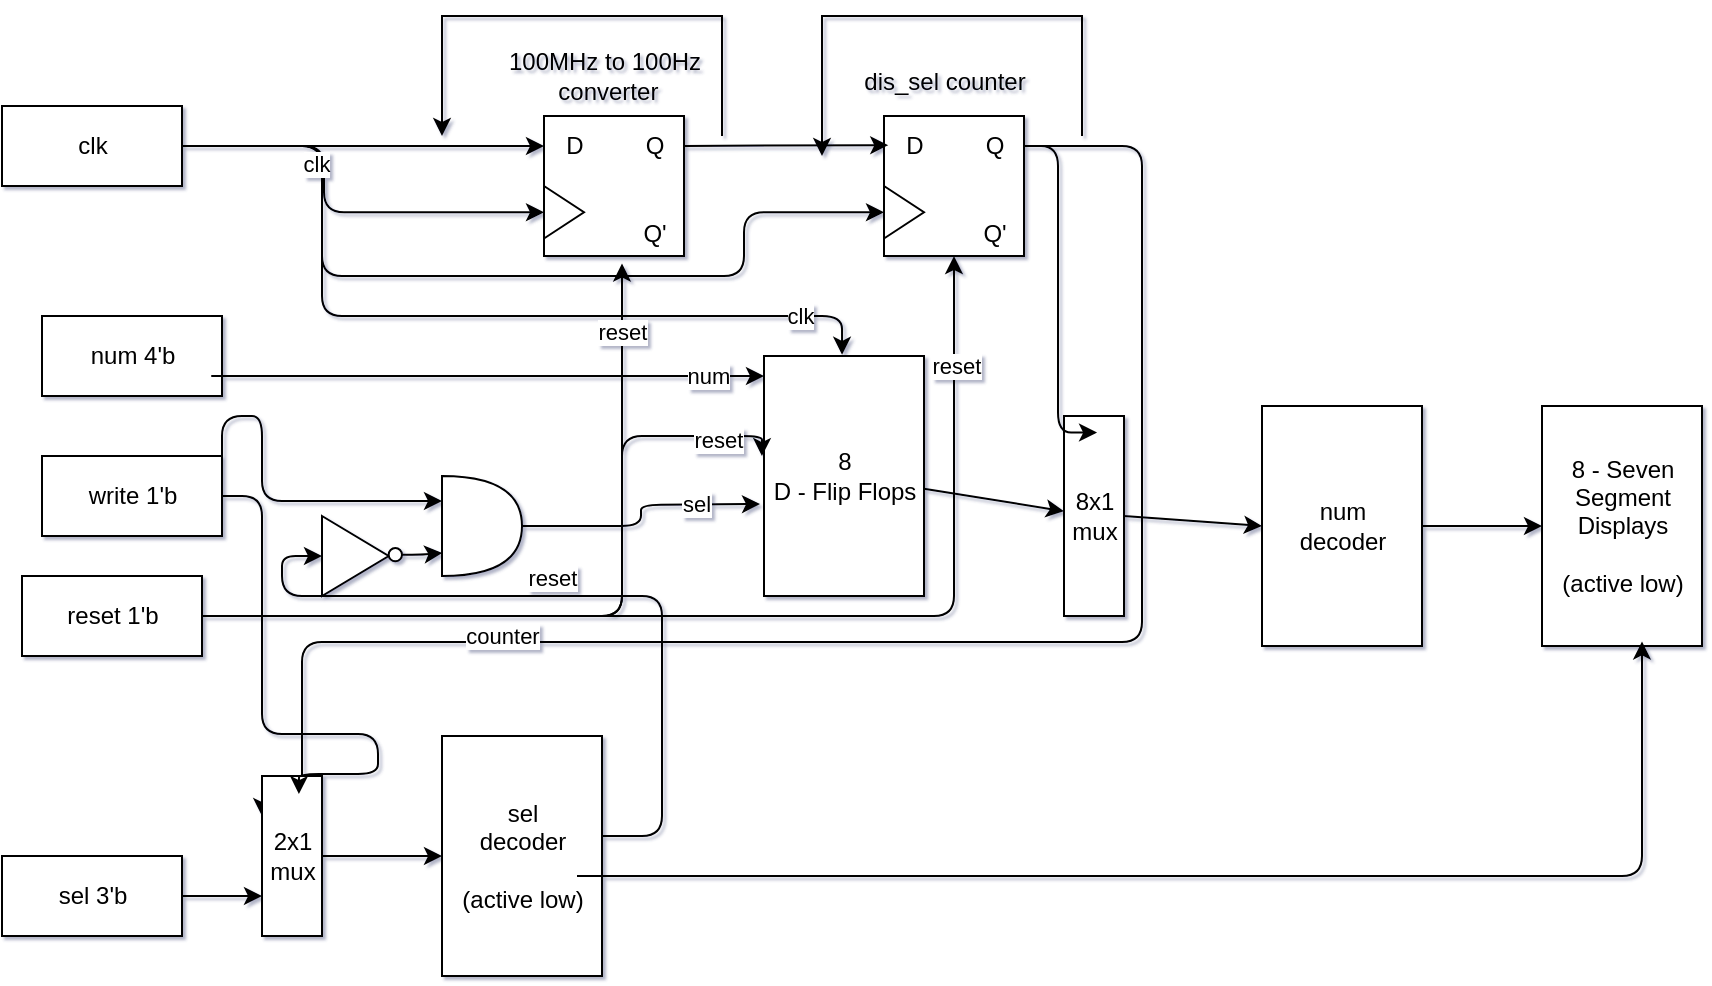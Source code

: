 <mxfile version="26.1.0">
  <diagram id="mV6JEWCJ66KR-k56K3II" name="Circuit">
    <mxGraphModel dx="794" dy="446" grid="1" gridSize="10" guides="1" tooltips="1" connect="1" arrows="1" fold="1" page="1" pageScale="1" pageWidth="1000" pageHeight="1000" background="#FFFFFF" math="0" shadow="1">
      <root>
        <mxCell id="0" />
        <mxCell id="1" parent="0" />
        <mxCell id="2" value="num&lt;div&gt;decoder&lt;/div&gt;" style="externalPins=0;recursiveResize=0;shadow=0;dashed=0;align=center;html=1;strokeWidth=1;shape=mxgraph.rtl.abstract.entity;container=1;collapsible=0;kind=sequential;drawPins=0;left=3;right=2;bottom=0;top=0;" parent="1" vertex="1">
          <mxGeometry x="770" y="395" width="80" height="120" as="geometry" />
        </mxCell>
        <mxCell id="4" value="num 4&#39;b" style="externalPins=0;recursiveResize=0;shadow=0;dashed=0;align=center;html=1;strokeWidth=1;shape=mxgraph.rtl.abstract.entity;container=1;collapsible=0;kind=input;drawPins=0;left=0;right=1;bottom=0;top=0;" parent="1" vertex="1">
          <mxGeometry x="160" y="350" width="90" height="40" as="geometry" />
        </mxCell>
        <mxCell id="13" value="sel 3&#39;b" style="externalPins=0;recursiveResize=0;shadow=0;dashed=0;align=center;html=1;strokeWidth=1;shape=mxgraph.rtl.abstract.entity;container=1;collapsible=0;kind=input;drawPins=0;left=0;right=1;bottom=0;top=0;" parent="1" vertex="1">
          <mxGeometry x="140" y="620" width="90" height="40" as="geometry" />
        </mxCell>
        <mxCell id="14" value="write 1&#39;b" style="externalPins=0;recursiveResize=0;shadow=0;dashed=0;align=center;html=1;strokeWidth=1;shape=mxgraph.rtl.abstract.entity;container=1;collapsible=0;kind=input;drawPins=0;left=0;right=1;bottom=0;top=0;" parent="1" vertex="1">
          <mxGeometry x="160" y="420" width="90" height="40" as="geometry" />
        </mxCell>
        <mxCell id="62" style="edgeStyle=orthogonalEdgeStyle;html=1;exitX=0;exitY=0;exitDx=90;exitDy=20;exitPerimeter=0;" parent="1" source="17" target="59" edge="1">
          <mxGeometry relative="1" as="geometry">
            <Array as="points">
              <mxPoint x="170" y="265" />
            </Array>
          </mxGeometry>
        </mxCell>
        <mxCell id="63" style="edgeStyle=orthogonalEdgeStyle;html=1;exitX=0;exitY=0;exitDx=90;exitDy=20;exitPerimeter=0;entryX=0;entryY=0.5;entryDx=0;entryDy=0;" parent="1" source="17" target="58" edge="1">
          <mxGeometry relative="1" as="geometry">
            <Array as="points">
              <mxPoint x="301" y="265" />
              <mxPoint x="301" y="298" />
            </Array>
          </mxGeometry>
        </mxCell>
        <mxCell id="71" style="edgeStyle=orthogonalEdgeStyle;html=1;exitX=0;exitY=0;exitDx=90;exitDy=20;exitPerimeter=0;entryX=0;entryY=0.5;entryDx=0;entryDy=0;" parent="1" source="17" target="66" edge="1">
          <mxGeometry relative="1" as="geometry">
            <Array as="points">
              <mxPoint x="300" y="265" />
              <mxPoint x="300" y="330" />
              <mxPoint x="511" y="330" />
              <mxPoint x="511" y="298" />
            </Array>
          </mxGeometry>
        </mxCell>
        <mxCell id="17" value="clk" style="externalPins=0;recursiveResize=0;shadow=0;dashed=0;align=center;html=1;strokeWidth=1;shape=mxgraph.rtl.abstract.entity;container=1;collapsible=0;kind=input;drawPins=0;left=0;right=1;bottom=0;top=0;" parent="1" vertex="1">
          <mxGeometry x="140" y="245" width="90" height="40" as="geometry" />
        </mxCell>
        <mxCell id="83" style="edgeStyle=orthogonalEdgeStyle;html=1;" parent="1" source="18" target="61" edge="1">
          <mxGeometry relative="1" as="geometry">
            <Array as="points">
              <mxPoint x="450" y="500" />
            </Array>
          </mxGeometry>
        </mxCell>
        <mxCell id="105" value="reset" style="edgeLabel;html=1;align=center;verticalAlign=middle;resizable=0;points=[];" parent="83" vertex="1" connectable="0">
          <mxGeometry x="0.824" relative="1" as="geometry">
            <mxPoint as="offset" />
          </mxGeometry>
        </mxCell>
        <mxCell id="84" style="edgeStyle=orthogonalEdgeStyle;html=1;exitX=0;exitY=0;exitDx=90;exitDy=20;exitPerimeter=0;entryX=0.5;entryY=1;entryDx=0;entryDy=0;" parent="1" source="18" target="65" edge="1">
          <mxGeometry relative="1" as="geometry">
            <Array as="points">
              <mxPoint x="616" y="500" />
            </Array>
          </mxGeometry>
        </mxCell>
        <mxCell id="85" value="reset" style="edgeLabel;html=1;align=center;verticalAlign=middle;resizable=0;points=[];" parent="84" vertex="1" connectable="0">
          <mxGeometry x="0.803" y="-1" relative="1" as="geometry">
            <mxPoint as="offset" />
          </mxGeometry>
        </mxCell>
        <mxCell id="18" value="reset 1&#39;b" style="externalPins=0;recursiveResize=0;shadow=0;dashed=0;align=center;html=1;strokeWidth=1;shape=mxgraph.rtl.abstract.entity;container=1;collapsible=0;kind=input;drawPins=0;left=0;right=1;bottom=0;top=0;" parent="1" vertex="1">
          <mxGeometry x="150" y="480" width="90" height="40" as="geometry" />
        </mxCell>
        <mxCell id="94" style="edgeStyle=none;html=1;" parent="1" source="20" target="29" edge="1">
          <mxGeometry relative="1" as="geometry" />
        </mxCell>
        <UserObject label="&lt;div&gt;8&lt;/div&gt;D - Flip Flops" link="data:page/id,B0gr_-n1PJUmQjPBUHlx" id="20">
          <mxCell style="externalPins=0;recursiveResize=0;shadow=0;dashed=0;align=center;html=1;strokeWidth=1;shape=mxgraph.rtl.abstract.entity;container=1;collapsible=0;kind=sequential;drawPins=0;left=3;right=2;bottom=0;top=0;" parent="1" vertex="1">
            <mxGeometry x="521" y="370" width="80" height="120" as="geometry" />
          </mxCell>
        </UserObject>
        <mxCell id="S6z8eLisyDbPlA53Ll8W-21" style="edgeStyle=elbowEdgeStyle;html=1;entryX=0;entryY=0;entryDx=0;entryDy=30;entryPerimeter=0;" parent="1" edge="1">
          <mxGeometry relative="1" as="geometry">
            <Array as="points">
              <mxPoint x="240" y="350" />
            </Array>
            <mxPoint x="260" y="380" as="sourcePoint" />
            <mxPoint x="521" y="380" as="targetPoint" />
          </mxGeometry>
        </mxCell>
        <mxCell id="101" value="num" style="edgeLabel;html=1;align=center;verticalAlign=middle;resizable=0;points=[];" parent="S6z8eLisyDbPlA53Ll8W-21" vertex="1" connectable="0">
          <mxGeometry x="0.81" relative="1" as="geometry">
            <mxPoint as="offset" />
          </mxGeometry>
        </mxCell>
        <mxCell id="KVkHhzneAzvIdUAki2H4-21" style="edgeStyle=orthogonalEdgeStyle;html=1;exitX=0;exitY=0;exitDx=90;exitDy=20;exitPerimeter=0;entryX=0.488;entryY=-0.005;entryDx=0;entryDy=0;entryPerimeter=0;" parent="1" source="17" target="20" edge="1">
          <mxGeometry relative="1" as="geometry">
            <Array as="points">
              <mxPoint x="300" y="265" />
              <mxPoint x="300" y="350" />
              <mxPoint x="560" y="350" />
            </Array>
          </mxGeometry>
        </mxCell>
        <mxCell id="73" value="clk" style="edgeLabel;html=1;align=center;verticalAlign=middle;resizable=0;points=[];" parent="KVkHhzneAzvIdUAki2H4-21" vertex="1" connectable="0">
          <mxGeometry x="-0.638" y="-2" relative="1" as="geometry">
            <mxPoint x="-1" as="offset" />
          </mxGeometry>
        </mxCell>
        <mxCell id="104" value="clk" style="edgeLabel;html=1;align=center;verticalAlign=middle;resizable=0;points=[];" parent="KVkHhzneAzvIdUAki2H4-21" vertex="1" connectable="0">
          <mxGeometry x="0.811" y="-3" relative="1" as="geometry">
            <mxPoint y="-3" as="offset" />
          </mxGeometry>
        </mxCell>
        <mxCell id="KVkHhzneAzvIdUAki2H4-31" value="" style="group" parent="1" vertex="1" connectable="0">
          <mxGeometry x="300" y="450" width="40" height="40" as="geometry" />
        </mxCell>
        <mxCell id="KVkHhzneAzvIdUAki2H4-27" value="" style="triangle;whiteSpace=wrap;html=1;" parent="KVkHhzneAzvIdUAki2H4-31" vertex="1">
          <mxGeometry width="33.333" height="40" as="geometry" />
        </mxCell>
        <mxCell id="KVkHhzneAzvIdUAki2H4-30" value="" style="ellipse;whiteSpace=wrap;html=1;aspect=fixed;" parent="KVkHhzneAzvIdUAki2H4-31" vertex="1">
          <mxGeometry x="33.333" y="16" width="6.667" height="6.667" as="geometry" />
        </mxCell>
        <mxCell id="KVkHhzneAzvIdUAki2H4-38" value="&lt;div&gt;8 -&amp;nbsp;&lt;span style=&quot;background-color: transparent;&quot;&gt;Seven&lt;/span&gt;&lt;/div&gt;&lt;div&gt;Segment&lt;/div&gt;Displays&lt;div&gt;&lt;font color=&quot;#000000&quot;&gt;&lt;br&gt;&lt;/font&gt;&lt;div&gt;(active low)&lt;/div&gt;&lt;/div&gt;" style="externalPins=0;recursiveResize=0;shadow=0;dashed=0;align=center;html=1;strokeWidth=1;shape=mxgraph.rtl.abstract.entity;container=1;collapsible=0;kind=sequential;drawPins=0;left=3;right=2;bottom=0;top=0;" parent="1" vertex="1">
          <mxGeometry x="910" y="395" width="80" height="120" as="geometry" />
        </mxCell>
        <mxCell id="KVkHhzneAzvIdUAki2H4-46" style="edgeStyle=orthogonalEdgeStyle;html=1;exitX=0;exitY=0;exitDx=90;exitDy=20;exitPerimeter=0;entryX=0;entryY=0;entryDx=0;entryDy=60;entryPerimeter=0;" parent="1" source="13" target="107" edge="1">
          <mxGeometry relative="1" as="geometry">
            <mxPoint x="400" y="640" as="targetPoint" />
          </mxGeometry>
        </mxCell>
        <mxCell id="KVkHhzneAzvIdUAki2H4-50" style="edgeStyle=orthogonalEdgeStyle;html=1;exitX=0;exitY=0;exitDx=90;exitDy=20;exitPerimeter=0;entryX=-0.013;entryY=0.417;entryDx=0;entryDy=0;entryPerimeter=0;" parent="1" source="18" target="20" edge="1">
          <mxGeometry relative="1" as="geometry">
            <Array as="points">
              <mxPoint x="450" y="500" />
              <mxPoint x="450" y="410" />
            </Array>
          </mxGeometry>
        </mxCell>
        <mxCell id="88" value="reset" style="edgeLabel;html=1;align=center;verticalAlign=middle;resizable=0;points=[];" parent="KVkHhzneAzvIdUAki2H4-50" vertex="1" connectable="0">
          <mxGeometry x="0.596" relative="1" as="geometry">
            <mxPoint x="-39" y="71" as="offset" />
          </mxGeometry>
        </mxCell>
        <mxCell id="102" value="reset" style="edgeLabel;html=1;align=center;verticalAlign=middle;resizable=0;points=[];" parent="KVkHhzneAzvIdUAki2H4-50" vertex="1" connectable="0">
          <mxGeometry x="0.831" y="-2" relative="1" as="geometry">
            <mxPoint as="offset" />
          </mxGeometry>
        </mxCell>
        <mxCell id="21" value="" style="shape=or;whiteSpace=wrap;html=1;" parent="1" vertex="1">
          <mxGeometry x="360" y="430" width="40" height="50" as="geometry" />
        </mxCell>
        <mxCell id="25" style="edgeStyle=orthogonalEdgeStyle;html=1;exitX=1;exitY=0.5;exitDx=0;exitDy=0;entryX=0.004;entryY=0.771;entryDx=0;entryDy=0;entryPerimeter=0;" parent="1" source="KVkHhzneAzvIdUAki2H4-30" target="21" edge="1">
          <mxGeometry relative="1" as="geometry" />
        </mxCell>
        <mxCell id="26" style="edgeStyle=orthogonalEdgeStyle;html=1;entryX=0;entryY=0.25;entryDx=0;entryDy=0;entryPerimeter=0;exitX=0;exitY=0;exitDx=90;exitDy=20;exitPerimeter=0;" parent="1" source="14" target="21" edge="1">
          <mxGeometry relative="1" as="geometry">
            <mxPoint x="191" y="470" as="sourcePoint" />
            <Array as="points">
              <mxPoint x="250" y="400" />
              <mxPoint x="270" y="400" />
              <mxPoint x="270" y="443" />
            </Array>
          </mxGeometry>
        </mxCell>
        <mxCell id="28" style="edgeStyle=orthogonalEdgeStyle;html=1;" parent="1" source="21" edge="1">
          <mxGeometry relative="1" as="geometry">
            <mxPoint x="519" y="444" as="targetPoint" />
          </mxGeometry>
        </mxCell>
        <mxCell id="103" value="sel" style="edgeLabel;html=1;align=center;verticalAlign=middle;resizable=0;points=[];" parent="28" vertex="1" connectable="0">
          <mxGeometry x="0.55" relative="1" as="geometry">
            <mxPoint x="-3" as="offset" />
          </mxGeometry>
        </mxCell>
        <mxCell id="29" value="8x1&lt;div&gt;mux&lt;/div&gt;" style="externalPins=0;recursiveResize=0;shadow=0;dashed=0;align=center;html=1;strokeWidth=1;shape=mxgraph.rtl.abstract.entity;container=1;collapsible=0;kind=mux;drawPins=0;left=4;right=1;bottom=0;top=0;" parent="1" vertex="1">
          <mxGeometry x="671" y="400" width="30" height="100" as="geometry" />
        </mxCell>
        <mxCell id="64" value="" style="group" parent="1" vertex="1" connectable="0">
          <mxGeometry x="581" y="250" width="90" height="70" as="geometry" />
        </mxCell>
        <mxCell id="65" value="" style="whiteSpace=wrap;html=1;aspect=fixed;" parent="64" vertex="1">
          <mxGeometry width="70" height="70" as="geometry" />
        </mxCell>
        <mxCell id="66" value="" style="triangle;whiteSpace=wrap;html=1;" parent="64" vertex="1">
          <mxGeometry y="35" width="20" height="26.25" as="geometry" />
        </mxCell>
        <mxCell id="67" value="D" style="text;html=1;align=center;verticalAlign=middle;resizable=0;points=[];autosize=1;strokeColor=none;fillColor=none;" parent="64" vertex="1">
          <mxGeometry width="30" height="30" as="geometry" />
        </mxCell>
        <mxCell id="68" value="Q" style="text;html=1;align=center;verticalAlign=middle;resizable=0;points=[];autosize=1;strokeColor=none;fillColor=none;" parent="64" vertex="1">
          <mxGeometry x="40" width="30" height="30" as="geometry" />
        </mxCell>
        <mxCell id="69" value="Q&#39;" style="text;html=1;align=center;verticalAlign=middle;resizable=0;points=[];autosize=1;strokeColor=none;fillColor=none;" parent="64" vertex="1">
          <mxGeometry x="35" y="43.75" width="40" height="30" as="geometry" />
        </mxCell>
        <mxCell id="70" style="edgeStyle=none;html=1;entryX=0.071;entryY=0.486;entryDx=0;entryDy=0;entryPerimeter=0;" parent="1" source="60" target="67" edge="1">
          <mxGeometry relative="1" as="geometry" />
        </mxCell>
        <mxCell id="75" value="" style="group" parent="1" vertex="1" connectable="0">
          <mxGeometry x="381" y="210" width="120" height="110" as="geometry" />
        </mxCell>
        <mxCell id="56" value="" style="group" parent="75" vertex="1" connectable="0">
          <mxGeometry x="30" y="40" width="90" height="70" as="geometry" />
        </mxCell>
        <mxCell id="57" value="" style="whiteSpace=wrap;html=1;aspect=fixed;" parent="56" vertex="1">
          <mxGeometry width="70" height="70" as="geometry" />
        </mxCell>
        <mxCell id="58" value="" style="triangle;whiteSpace=wrap;html=1;" parent="56" vertex="1">
          <mxGeometry y="35" width="20" height="26.25" as="geometry" />
        </mxCell>
        <mxCell id="59" value="D" style="text;html=1;align=center;verticalAlign=middle;resizable=0;points=[];autosize=1;strokeColor=none;fillColor=none;" parent="56" vertex="1">
          <mxGeometry width="30" height="30" as="geometry" />
        </mxCell>
        <mxCell id="60" value="Q" style="text;html=1;align=center;verticalAlign=middle;resizable=0;points=[];autosize=1;strokeColor=none;fillColor=none;" parent="56" vertex="1">
          <mxGeometry x="40" width="30" height="30" as="geometry" />
        </mxCell>
        <mxCell id="61" value="Q&#39;" style="text;html=1;align=center;verticalAlign=middle;resizable=0;points=[];autosize=1;strokeColor=none;fillColor=none;" parent="56" vertex="1">
          <mxGeometry x="35" y="43.75" width="40" height="30" as="geometry" />
        </mxCell>
        <mxCell id="74" value="100MHz to 100Hz&lt;div&gt;&amp;nbsp;converter&lt;/div&gt;" style="text;html=1;align=center;verticalAlign=middle;resizable=0;points=[];autosize=1;strokeColor=none;fillColor=none;" parent="75" vertex="1">
          <mxGeometry width="120" height="40" as="geometry" />
        </mxCell>
        <mxCell id="76" value="dis_&lt;span style=&quot;background-color: transparent; color: light-dark(rgb(0, 0, 0), rgb(255, 255, 255));&quot;&gt;sel counter&lt;/span&gt;" style="text;html=1;align=center;verticalAlign=middle;resizable=0;points=[];autosize=1;strokeColor=none;fillColor=none;" parent="1" vertex="1">
          <mxGeometry x="561" y="218" width="100" height="30" as="geometry" />
        </mxCell>
        <mxCell id="81" style="edgeStyle=orthogonalEdgeStyle;html=1;entryX=0;entryY=0;entryDx=0;entryDy=20;entryPerimeter=0;" parent="1" source="68" target="107" edge="1">
          <mxGeometry relative="1" as="geometry">
            <mxPoint x="590" y="520" as="targetPoint" />
            <Array as="points">
              <mxPoint x="710" y="265" />
              <mxPoint x="710" y="513" />
              <mxPoint x="290" y="513" />
              <mxPoint x="290" y="590" />
            </Array>
          </mxGeometry>
        </mxCell>
        <mxCell id="82" value="counter" style="edgeLabel;html=1;align=center;verticalAlign=middle;resizable=0;points=[];" parent="81" vertex="1" connectable="0">
          <mxGeometry x="0.298" y="1" relative="1" as="geometry">
            <mxPoint x="-86" y="-4" as="offset" />
          </mxGeometry>
        </mxCell>
        <mxCell id="95" style="edgeStyle=orthogonalEdgeStyle;html=1;entryX=0.551;entryY=0.083;entryDx=0;entryDy=0;entryPerimeter=0;" parent="1" source="68" target="29" edge="1">
          <mxGeometry relative="1" as="geometry">
            <Array as="points">
              <mxPoint x="668" y="265" />
              <mxPoint x="668" y="330" />
              <mxPoint x="668" y="330" />
            </Array>
          </mxGeometry>
        </mxCell>
        <mxCell id="96" style="edgeStyle=none;html=1;exitX=0;exitY=0;exitDx=30;exitDy=50;exitPerimeter=0;entryX=0;entryY=0;entryDx=0;entryDy=60;entryPerimeter=0;" parent="1" source="29" target="2" edge="1">
          <mxGeometry relative="1" as="geometry" />
        </mxCell>
        <mxCell id="97" style="edgeStyle=none;html=1;entryX=0;entryY=0;entryDx=0;entryDy=60;entryPerimeter=0;" parent="1" source="2" target="KVkHhzneAzvIdUAki2H4-38" edge="1">
          <mxGeometry relative="1" as="geometry" />
        </mxCell>
        <mxCell id="112" style="edgeStyle=orthogonalEdgeStyle;html=1;entryX=0;entryY=0.5;entryDx=0;entryDy=0;" parent="1" source="99" target="KVkHhzneAzvIdUAki2H4-27" edge="1">
          <mxGeometry relative="1" as="geometry">
            <Array as="points">
              <mxPoint x="470" y="610" />
              <mxPoint x="470" y="490" />
              <mxPoint x="280" y="490" />
              <mxPoint x="280" y="470" />
            </Array>
          </mxGeometry>
        </mxCell>
        <mxCell id="99" value="sel&lt;div&gt;decoder&lt;/div&gt;&lt;div&gt;&lt;br&gt;&lt;/div&gt;&lt;div&gt;(active low)&lt;/div&gt;" style="externalPins=0;recursiveResize=0;shadow=0;dashed=0;align=center;html=1;strokeWidth=1;shape=mxgraph.rtl.abstract.entity;container=1;collapsible=0;kind=sequential;drawPins=0;left=3;right=2;bottom=0;top=0;" parent="1" vertex="1">
          <mxGeometry x="360" y="560" width="80" height="120" as="geometry" />
        </mxCell>
        <mxCell id="107" value="2x1&lt;div&gt;mux&lt;/div&gt;" style="externalPins=0;recursiveResize=0;shadow=0;dashed=0;align=center;html=1;strokeWidth=1;shape=mxgraph.rtl.abstract.entity;container=1;collapsible=0;kind=mux;drawPins=0;left=4;right=1;bottom=0;top=0;" parent="1" vertex="1">
          <mxGeometry x="270" y="580" width="30" height="80" as="geometry" />
        </mxCell>
        <mxCell id="108" style="edgeStyle=orthogonalEdgeStyle;html=1;exitX=0;exitY=0;exitDx=90;exitDy=20;exitPerimeter=0;entryX=0.615;entryY=0.113;entryDx=0;entryDy=0;entryPerimeter=0;" parent="1" source="14" target="107" edge="1">
          <mxGeometry relative="1" as="geometry">
            <Array as="points">
              <mxPoint x="270" y="440" />
              <mxPoint x="270" y="559" />
              <mxPoint x="328" y="559" />
              <mxPoint x="328" y="579" />
              <mxPoint x="289" y="579" />
            </Array>
          </mxGeometry>
        </mxCell>
        <mxCell id="109" style="edgeStyle=none;html=1;exitX=0;exitY=0;exitDx=30;exitDy=40;exitPerimeter=0;entryX=0;entryY=0;entryDx=0;entryDy=60;entryPerimeter=0;" parent="1" source="107" target="99" edge="1">
          <mxGeometry relative="1" as="geometry" />
        </mxCell>
        <mxCell id="111" style="edgeStyle=orthogonalEdgeStyle;html=1;entryX=0.625;entryY=0.981;entryDx=0;entryDy=0;entryPerimeter=0;" parent="1" target="KVkHhzneAzvIdUAki2H4-38" edge="1">
          <mxGeometry relative="1" as="geometry">
            <mxPoint x="960" y="560" as="targetPoint" />
            <Array as="points">
              <mxPoint x="960" y="630" />
            </Array>
            <mxPoint x="427.5" y="630" as="sourcePoint" />
          </mxGeometry>
        </mxCell>
        <mxCell id="d_N8Qyzr4ePNCbO60Jzt-114" value="" style="endArrow=classic;html=1;rounded=0;" edge="1" parent="1">
          <mxGeometry width="50" height="50" relative="1" as="geometry">
            <mxPoint x="680" y="260" as="sourcePoint" />
            <mxPoint x="550" y="270" as="targetPoint" />
            <Array as="points">
              <mxPoint x="680" y="200" />
              <mxPoint x="550" y="200" />
            </Array>
          </mxGeometry>
        </mxCell>
        <mxCell id="d_N8Qyzr4ePNCbO60Jzt-115" value="" style="endArrow=classic;html=1;rounded=0;" edge="1" parent="1">
          <mxGeometry width="50" height="50" relative="1" as="geometry">
            <mxPoint x="500" y="260" as="sourcePoint" />
            <mxPoint x="360" y="260" as="targetPoint" />
            <Array as="points">
              <mxPoint x="500" y="200" />
              <mxPoint x="360" y="200" />
            </Array>
          </mxGeometry>
        </mxCell>
      </root>
    </mxGraphModel>
  </diagram>
</mxfile>
